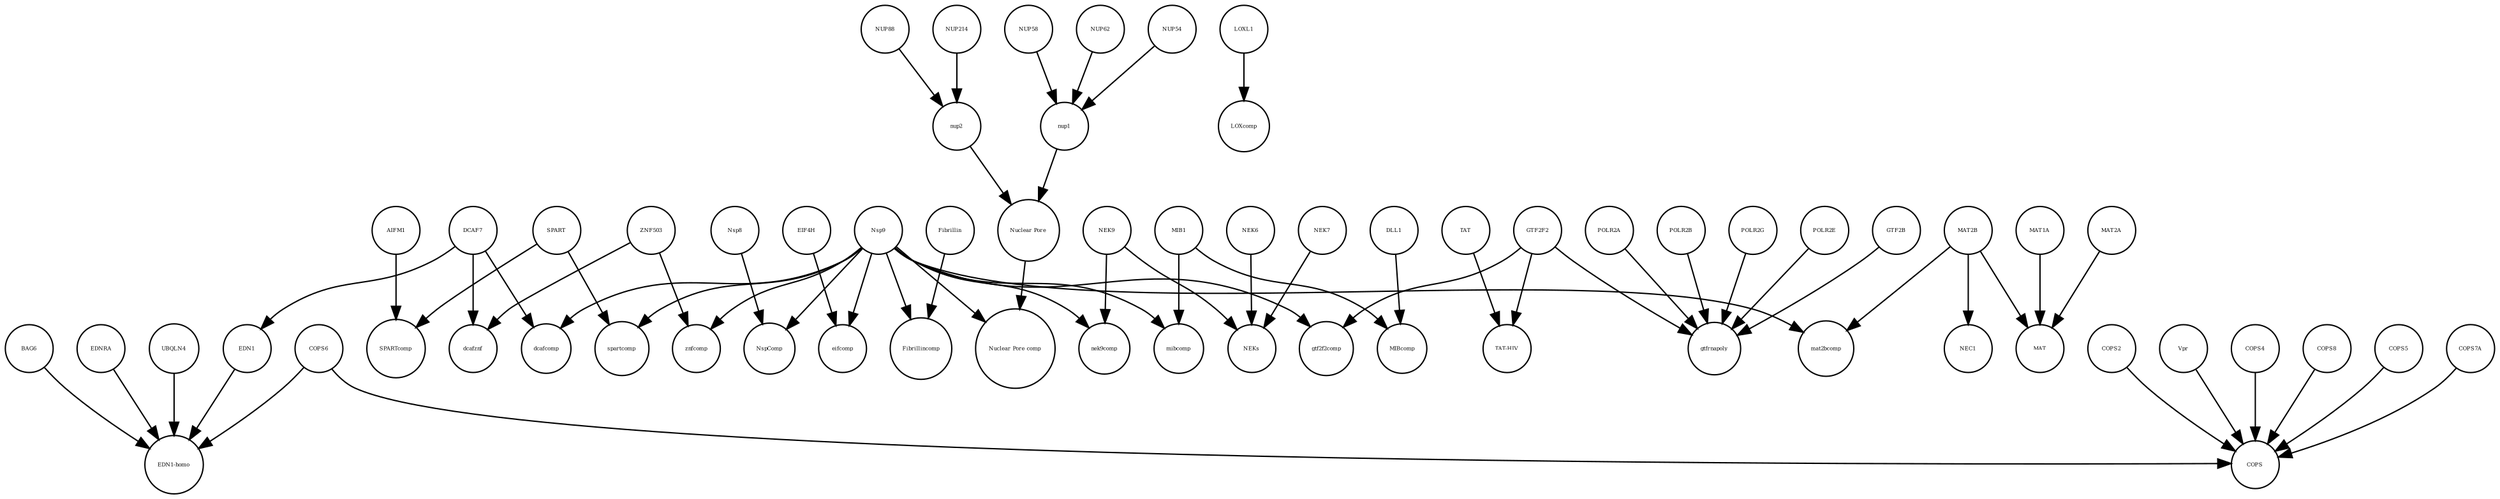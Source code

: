 strict digraph  {
UBQLN4 [annotation="", bipartite=0, cls=macromolecule, fontsize=4, label=UBQLN4, shape=circle];
spartcomp [annotation="", bipartite=0, cls=complex, fontsize=4, label=spartcomp, shape=circle];
AIFM1 [annotation="", bipartite=0, cls=macromolecule, fontsize=4, label=AIFM1, shape=circle];
POLR2E [annotation="", bipartite=0, cls=macromolecule, fontsize=4, label=POLR2E, shape=circle];
EDN1 [annotation=urn_miriam_uniprot_P05305, bipartite=0, cls=macromolecule, fontsize=4, label=EDN1, shape=circle];
COPS2 [annotation="", bipartite=0, cls=macromolecule, fontsize=4, label=COPS2, shape=circle];
Nsp9 [annotation="urn_miriam_uniprot_P0DTD1|urn_miriam_ncbiprotein_YP_009725305", bipartite=0, cls=macromolecule, fontsize=4, label=Nsp9, shape=circle];
TAT [annotation="", bipartite=0, cls=macromolecule, fontsize=4, label=TAT, shape=circle];
NspComp [annotation="", bipartite=0, cls=complex, fontsize=4, label=NspComp, shape=circle];
MAT1A [annotation="", bipartite=0, cls=macromolecule, fontsize=4, label=MAT1A, shape=circle];
eifcomp [annotation="", bipartite=0, cls=complex, fontsize=4, label=eifcomp, shape=circle];
GTF2F2 [annotation="urn_miriam_uniprot_P13984|urn_miriam_pubmed_10428810", bipartite=0, cls=macromolecule, fontsize=4, label=GTF2F2, shape=circle];
Vpr [annotation="", bipartite=0, cls=macromolecule, fontsize=4, label=Vpr, shape=circle];
SPARTcomp [annotation="", bipartite=0, cls=complex, fontsize=4, label=SPARTcomp, shape=circle];
NEK7 [annotation="", bipartite=0, cls=macromolecule, fontsize=4, label=NEK7, shape=circle];
ZNF503 [annotation=urn_miriam_uniprot_Q96F45, bipartite=0, cls=macromolecule, fontsize=4, label=ZNF503, shape=circle];
Fibrillincomp [annotation="", bipartite=0, cls=complex, fontsize=4, label=Fibrillincomp, shape=circle];
COPS4 [annotation="", bipartite=0, cls=macromolecule, fontsize=4, label=COPS4, shape=circle];
LOXL1 [annotation="", bipartite=0, cls=macromolecule, fontsize=4, label=LOXL1, shape=circle];
MAT2A [annotation="", bipartite=0, cls=macromolecule, fontsize=4, label=MAT2A, shape=circle];
MAT2B [annotation="urn_miriam_uniprot_Q9NZL9|urn_miriam_pubmed_10644686|urn_miriam_pubmed_23189196|urn_miriam_pubmed_25075345|urn_miriam_pubmed_23425511", bipartite=0, cls=macromolecule, fontsize=4, label=MAT2B, shape=circle];
nek9comp [annotation="", bipartite=0, cls=complex, fontsize=4, label=nek9comp, shape=circle];
NUP58 [annotation=urn_miriam_uniprot_Q9BVL2, bipartite=0, cls=macromolecule, fontsize=4, label=NUP58, shape=circle];
COPS8 [annotation="", bipartite=0, cls=macromolecule, fontsize=4, label=COPS8, shape=circle];
NUP214 [annotation=urn_miriam_uniprot_P35658, bipartite=0, cls=macromolecule, fontsize=4, label=NUP214, shape=circle];
NUP88 [annotation="urn_miriam_uniprot_Q99567|urn_miriam_pubmed_30543681", bipartite=0, cls=macromolecule, fontsize=4, label=NUP88, shape=circle];
NEK9 [annotation=urn_miriam_uniprot_Q8TD19, bipartite=0, cls=macromolecule, fontsize=4, label=NEK9, shape=circle];
"EDN1-homo" [annotation="", bipartite=0, cls=complex, fontsize=4, label="EDN1-homo", shape=circle];
MIBcomp [annotation="", bipartite=0, cls=complex, fontsize=4, label=MIBcomp, shape=circle];
GTF2B [annotation="", bipartite=0, cls=macromolecule, fontsize=4, label=GTF2B, shape=circle];
mibcomp [annotation="", bipartite=0, cls=complex, fontsize=4, label=mibcomp, shape=circle];
NEC1 [annotation="", bipartite=0, cls=complex, fontsize=4, label=NEC1, shape=circle];
POLR2A [annotation=urn_miriam_uniprot_P30876, bipartite=0, cls=macromolecule, fontsize=4, label=POLR2A, shape=circle];
gtf2f2comp [annotation="", bipartite=0, cls=complex, fontsize=4, label=gtf2f2comp, shape=circle];
znfcomp [annotation="", bipartite=0, cls=complex, fontsize=4, label=znfcomp, shape=circle];
dcafcomp [annotation="", bipartite=0, cls=complex, fontsize=4, label=dcafcomp, shape=circle];
"Nuclear Pore" [annotation="", bipartite=0, cls=complex, fontsize=4, label="Nuclear Pore", shape=circle];
nup2 [annotation="", bipartite=0, cls=complex, fontsize=4, label=nup2, shape=circle];
"Nuclear Pore comp" [annotation="", bipartite=0, cls=complex, fontsize=4, label="Nuclear Pore comp", shape=circle];
MIB1 [annotation="urn_miriam_uniprot_Q86YT6|urn_miriam_pubmed_24185901", bipartite=0, cls=macromolecule, fontsize=4, label=MIB1, shape=circle];
DLL1 [annotation="", bipartite=0, cls=macromolecule, fontsize=4, label=DLL1, shape=circle];
BAG6 [annotation="", bipartite=0, cls=macromolecule, fontsize=4, label=BAG6, shape=circle];
COPS6 [annotation="", bipartite=0, cls=macromolecule, fontsize=4, label=COPS6, shape=circle];
mat2bcomp [annotation="", bipartite=0, cls=complex, fontsize=4, label=mat2bcomp, shape=circle];
NEK6 [annotation="", bipartite=0, cls=macromolecule, fontsize=4, label=NEK6, shape=circle];
COPS5 [annotation="", bipartite=0, cls=macromolecule, fontsize=4, label=COPS5, shape=circle];
EIF4H [annotation="urn_miriam_uniprot_Q15056|urn_miriam_pubmed_10585411|urn_miriam_pubmed_11418588", bipartite=0, cls=macromolecule, fontsize=4, label=EIF4H, shape=circle];
POLR2B [annotation="", bipartite=0, cls=macromolecule, fontsize=4, label=POLR2B, shape=circle];
"TAT-HIV" [annotation="", bipartite=0, cls=complex, fontsize=4, label="TAT-HIV", shape=circle];
POLR2G [annotation="", bipartite=0, cls=macromolecule, fontsize=4, label=POLR2G, shape=circle];
COPS [annotation="", bipartite=0, cls=complex, fontsize=4, label=COPS, shape=circle];
dcafznf [annotation="", bipartite=0, cls=complex, fontsize=4, label=dcafznf, shape=circle];
NEKs [annotation="", bipartite=0, cls=complex, fontsize=4, label=NEKs, shape=circle];
DCAF7 [annotation="urn_miriam_uniprot_P61962|urn_miriam_pubmed_16887337|urn_miriam_pubmed_16949367", bipartite=0, cls=macromolecule, fontsize=4, label=DCAF7, shape=circle];
Nsp8 [annotation="urn_miriam_uniprot_P0DTD1|urn_miriam_ncbiprotein_YP_009725304", bipartite=0, cls=macromolecule, fontsize=4, label=Nsp8, shape=circle];
NUP62 [annotation=urn_miriam_uniprot_P37198, bipartite=0, cls=macromolecule, fontsize=4, label=NUP62, shape=circle];
COPS7A [annotation="", bipartite=0, cls=macromolecule, fontsize=4, label=COPS7A, shape=circle];
LOXcomp [annotation="", bipartite=0, cls=complex, fontsize=4, label=LOXcomp, shape=circle];
MAT [annotation="", bipartite=0, cls=complex, fontsize=4, label=MAT, shape=circle];
nup1 [annotation="", bipartite=0, cls=complex, fontsize=4, label=nup1, shape=circle];
NUP54 [annotation=urn_miriam_uniprot_Q7Z3B4, bipartite=0, cls=macromolecule, fontsize=4, label=NUP54, shape=circle];
gtfrnapoly [annotation="", bipartite=0, cls=complex, fontsize=4, label=gtfrnapoly, shape=circle];
EDNRA [annotation="", bipartite=0, cls=macromolecule, fontsize=4, label=EDNRA, shape=circle];
SPART [annotation=urn_miriam_uniprot_Q8N0X7, bipartite=0, cls=macromolecule, fontsize=4, label=SPART, shape=circle];
Fibrillin [annotation="", bipartite=0, cls=complex, fontsize=4, label=Fibrillin, shape=circle];
UBQLN4 -> "EDN1-homo"  [annotation="", interaction_type=production];
AIFM1 -> SPARTcomp  [annotation="", interaction_type=production];
POLR2E -> gtfrnapoly  [annotation="", interaction_type=production];
EDN1 -> "EDN1-homo"  [annotation="", interaction_type=production];
COPS2 -> COPS  [annotation="", interaction_type=production];
Nsp9 -> mibcomp  [annotation="", interaction_type=production];
Nsp9 -> dcafcomp  [annotation="", interaction_type=production];
Nsp9 -> nek9comp  [annotation="", interaction_type=production];
Nsp9 -> znfcomp  [annotation="", interaction_type=production];
Nsp9 -> NspComp  [annotation="", interaction_type=production];
Nsp9 -> eifcomp  [annotation="", interaction_type=production];
Nsp9 -> Fibrillincomp  [annotation="", interaction_type=production];
Nsp9 -> "Nuclear Pore comp"  [annotation="", interaction_type=production];
Nsp9 -> mat2bcomp  [annotation="", interaction_type=production];
Nsp9 -> gtf2f2comp  [annotation="", interaction_type=production];
Nsp9 -> spartcomp  [annotation="", interaction_type=production];
TAT -> "TAT-HIV"  [annotation="", interaction_type=production];
MAT1A -> MAT  [annotation="", interaction_type=production];
GTF2F2 -> gtf2f2comp  [annotation="", interaction_type=production];
GTF2F2 -> gtfrnapoly  [annotation="", interaction_type=production];
GTF2F2 -> "TAT-HIV"  [annotation="", interaction_type=production];
Vpr -> COPS  [annotation="", interaction_type=production];
NEK7 -> NEKs  [annotation="", interaction_type=production];
ZNF503 -> dcafznf  [annotation="", interaction_type=production];
ZNF503 -> znfcomp  [annotation="", interaction_type=production];
COPS4 -> COPS  [annotation="", interaction_type=production];
LOXL1 -> LOXcomp  [annotation="", interaction_type=production];
MAT2A -> MAT  [annotation="", interaction_type=production];
MAT2B -> NEC1  [annotation="", interaction_type=production];
MAT2B -> MAT  [annotation="", interaction_type=production];
MAT2B -> mat2bcomp  [annotation="", interaction_type=production];
NUP58 -> nup1  [annotation="", interaction_type=production];
COPS8 -> COPS  [annotation="", interaction_type=production];
NUP214 -> nup2  [annotation="", interaction_type=production];
NUP88 -> nup2  [annotation="", interaction_type=production];
NEK9 -> NEKs  [annotation="", interaction_type=production];
NEK9 -> nek9comp  [annotation="", interaction_type=production];
GTF2B -> gtfrnapoly  [annotation="", interaction_type=production];
POLR2A -> gtfrnapoly  [annotation="", interaction_type=production];
"Nuclear Pore" -> "Nuclear Pore comp"  [annotation="", interaction_type=production];
nup2 -> "Nuclear Pore"  [annotation="", interaction_type=production];
MIB1 -> mibcomp  [annotation="", interaction_type=production];
MIB1 -> MIBcomp  [annotation="", interaction_type=production];
DLL1 -> MIBcomp  [annotation="", interaction_type=production];
BAG6 -> "EDN1-homo"  [annotation="", interaction_type=production];
COPS6 -> "EDN1-homo"  [annotation="", interaction_type=production];
COPS6 -> COPS  [annotation="", interaction_type=production];
NEK6 -> NEKs  [annotation="", interaction_type=production];
COPS5 -> COPS  [annotation="", interaction_type=production];
EIF4H -> eifcomp  [annotation="", interaction_type=production];
POLR2B -> gtfrnapoly  [annotation="", interaction_type=production];
POLR2G -> gtfrnapoly  [annotation="", interaction_type=production];
DCAF7 -> EDN1  [annotation=urn_miriam_pubmed_27880803, interaction_type=catalysis];
DCAF7 -> dcafcomp  [annotation="", interaction_type=production];
DCAF7 -> dcafznf  [annotation="", interaction_type=production];
Nsp8 -> NspComp  [annotation="", interaction_type=production];
NUP62 -> nup1  [annotation="", interaction_type=production];
COPS7A -> COPS  [annotation="", interaction_type=production];
nup1 -> "Nuclear Pore"  [annotation="", interaction_type=production];
NUP54 -> nup1  [annotation="", interaction_type=production];
EDNRA -> "EDN1-homo"  [annotation="", interaction_type=production];
SPART -> SPARTcomp  [annotation="", interaction_type=production];
SPART -> spartcomp  [annotation="", interaction_type=production];
Fibrillin -> Fibrillincomp  [annotation="", interaction_type=production];
}
